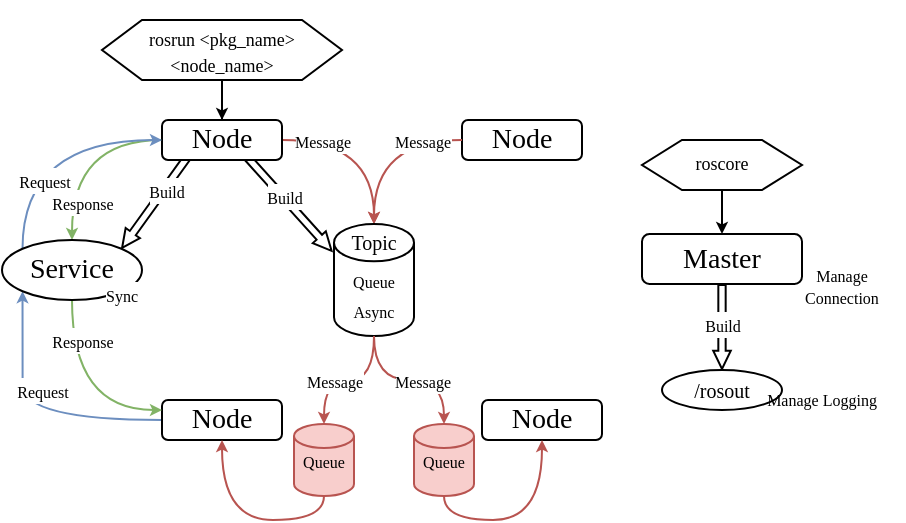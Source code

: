 <mxfile version="24.5.3" type="device">
  <diagram name="第 1 页" id="drcVxP9URwkXYzB3A1Lv">
    <mxGraphModel dx="691" dy="410" grid="1" gridSize="10" guides="1" tooltips="1" connect="1" arrows="1" fold="1" page="1" pageScale="1" pageWidth="850" pageHeight="1100" math="0" shadow="0">
      <root>
        <mxCell id="0" />
        <mxCell id="1" parent="0" />
        <mxCell id="J-Q9EXGfS85i2teZ6ycE-10" style="rounded=0;orthogonalLoop=1;jettySize=auto;html=1;entryX=-0.022;entryY=0.246;entryDx=0;entryDy=0;strokeColor=default;align=center;verticalAlign=middle;fontFamily=Helvetica;fontSize=11;fontColor=default;labelBackgroundColor=default;endArrow=classic;endFill=1;shape=flexArrow;width=3.667;endSize=2.72;endWidth=4.111;exitX=0.711;exitY=0.933;exitDx=0;exitDy=0;exitPerimeter=0;entryPerimeter=0;" edge="1" parent="1" target="J-Q9EXGfS85i2teZ6ycE-41" source="J-Q9EXGfS85i2teZ6ycE-1">
          <mxGeometry relative="1" as="geometry">
            <mxPoint x="306.63" y="80" as="sourcePoint" />
            <mxPoint x="252.67" y="124.32" as="targetPoint" />
          </mxGeometry>
        </mxCell>
        <mxCell id="J-Q9EXGfS85i2teZ6ycE-20" value="&lt;span style=&quot;font-family: &amp;quot;CaskaydiaCove Nerd Font&amp;quot;;&quot;&gt;&lt;font style=&quot;font-size: 8px;&quot;&gt;Build&lt;/font&gt;&lt;/span&gt;" style="edgeLabel;html=1;align=center;verticalAlign=middle;resizable=0;points=[];fontFamily=Helvetica;fontSize=11;fontColor=default;labelBackgroundColor=default;" vertex="1" connectable="0" parent="J-Q9EXGfS85i2teZ6ycE-10">
          <mxGeometry x="-0.104" y="3" relative="1" as="geometry">
            <mxPoint x="-3" as="offset" />
          </mxGeometry>
        </mxCell>
        <mxCell id="J-Q9EXGfS85i2teZ6ycE-9" style="rounded=0;orthogonalLoop=1;jettySize=auto;html=1;entryX=1;entryY=0;entryDx=0;entryDy=0;strokeColor=default;align=center;verticalAlign=middle;fontFamily=Helvetica;fontSize=11;fontColor=default;labelBackgroundColor=default;endArrow=classic;endFill=1;shape=flexArrow;width=3.667;endSize=2.72;endWidth=4.111;exitX=0.211;exitY=0.933;exitDx=0;exitDy=0;exitPerimeter=0;" edge="1" parent="1" source="J-Q9EXGfS85i2teZ6ycE-1" target="J-Q9EXGfS85i2teZ6ycE-8">
          <mxGeometry relative="1" as="geometry" />
        </mxCell>
        <mxCell id="J-Q9EXGfS85i2teZ6ycE-19" value="&lt;font style=&quot;font-size: 8px;&quot; face=&quot;CaskaydiaCove Nerd Font&quot;&gt;Build&lt;/font&gt;" style="edgeLabel;html=1;align=center;verticalAlign=middle;resizable=0;points=[];fontFamily=Helvetica;fontSize=11;fontColor=default;labelBackgroundColor=default;" vertex="1" connectable="0" parent="J-Q9EXGfS85i2teZ6ycE-9">
          <mxGeometry x="-0.314" relative="1" as="geometry">
            <mxPoint as="offset" />
          </mxGeometry>
        </mxCell>
        <mxCell id="J-Q9EXGfS85i2teZ6ycE-21" style="edgeStyle=orthogonalEdgeStyle;curved=1;rounded=0;orthogonalLoop=1;jettySize=auto;html=1;entryX=0.5;entryY=0;entryDx=0;entryDy=0;strokeColor=#82b366;align=center;verticalAlign=middle;fontFamily=Helvetica;fontSize=11;fontColor=default;labelBackgroundColor=default;startSize=6;endArrow=classic;endFill=1;endSize=3;fillColor=#d5e8d4;" edge="1" parent="1" source="J-Q9EXGfS85i2teZ6ycE-1" target="J-Q9EXGfS85i2teZ6ycE-8">
          <mxGeometry relative="1" as="geometry" />
        </mxCell>
        <mxCell id="J-Q9EXGfS85i2teZ6ycE-22" value="&lt;font face=&quot;CaskaydiaCove Nerd Font&quot; style=&quot;font-size: 8px;&quot;&gt;Response&lt;/font&gt;" style="edgeLabel;html=1;align=center;verticalAlign=middle;resizable=0;points=[];fontFamily=Helvetica;fontSize=11;fontColor=default;labelBackgroundColor=default;" vertex="1" connectable="0" parent="J-Q9EXGfS85i2teZ6ycE-21">
          <mxGeometry x="0.439" y="4" relative="1" as="geometry">
            <mxPoint x="1" y="7" as="offset" />
          </mxGeometry>
        </mxCell>
        <mxCell id="J-Q9EXGfS85i2teZ6ycE-26" style="edgeStyle=orthogonalEdgeStyle;curved=1;rounded=0;orthogonalLoop=1;jettySize=auto;html=1;strokeColor=#b85450;align=center;verticalAlign=middle;fontFamily=Helvetica;fontSize=11;fontColor=default;labelBackgroundColor=default;startSize=6;endArrow=classic;endFill=1;endSize=3;fillColor=#f8cecc;entryX=0.5;entryY=0;entryDx=0;entryDy=0;entryPerimeter=0;" edge="1" parent="1" source="J-Q9EXGfS85i2teZ6ycE-1" target="J-Q9EXGfS85i2teZ6ycE-41">
          <mxGeometry relative="1" as="geometry">
            <mxPoint x="270" y="100" as="targetPoint" />
          </mxGeometry>
        </mxCell>
        <mxCell id="J-Q9EXGfS85i2teZ6ycE-27" value="&lt;font face=&quot;CaskaydiaCove Nerd Font&quot; style=&quot;font-size: 8px;&quot;&gt;Message&lt;/font&gt;" style="edgeLabel;html=1;align=center;verticalAlign=middle;resizable=0;points=[];fontFamily=Helvetica;fontSize=11;fontColor=default;labelBackgroundColor=default;" vertex="1" connectable="0" parent="J-Q9EXGfS85i2teZ6ycE-26">
          <mxGeometry x="0.2" y="-10" relative="1" as="geometry">
            <mxPoint x="-16" y="-7" as="offset" />
          </mxGeometry>
        </mxCell>
        <mxCell id="J-Q9EXGfS85i2teZ6ycE-1" value="&lt;font face=&quot;CaskaydiaCove Nerd Font&quot; style=&quot;font-size: 14px;&quot;&gt;Node&lt;/font&gt;" style="rounded=1;whiteSpace=wrap;html=1;" vertex="1" parent="1">
          <mxGeometry x="170" y="60" width="60" height="20" as="geometry" />
        </mxCell>
        <mxCell id="J-Q9EXGfS85i2teZ6ycE-14" style="edgeStyle=orthogonalEdgeStyle;curved=1;rounded=0;orthogonalLoop=1;jettySize=auto;html=1;entryX=0;entryY=1;entryDx=0;entryDy=0;strokeColor=#6c8ebf;align=center;verticalAlign=middle;fontFamily=Helvetica;fontSize=11;fontColor=default;labelBackgroundColor=default;startSize=6;endArrow=classic;endFill=1;endSize=3;fillColor=#dae8fc;" edge="1" parent="1" source="J-Q9EXGfS85i2teZ6ycE-2" target="J-Q9EXGfS85i2teZ6ycE-8">
          <mxGeometry relative="1" as="geometry" />
        </mxCell>
        <mxCell id="J-Q9EXGfS85i2teZ6ycE-17" value="&lt;font style=&quot;font-size: 8px;&quot; face=&quot;CaskaydiaCove Nerd Font&quot;&gt;Request&lt;/font&gt;" style="edgeLabel;html=1;align=center;verticalAlign=middle;resizable=0;points=[];fontFamily=Helvetica;fontSize=11;fontColor=default;labelBackgroundColor=default;" vertex="1" connectable="0" parent="J-Q9EXGfS85i2teZ6ycE-14">
          <mxGeometry x="-0.204" y="-15" relative="1" as="geometry">
            <mxPoint x="-7" as="offset" />
          </mxGeometry>
        </mxCell>
        <mxCell id="J-Q9EXGfS85i2teZ6ycE-2" value="&lt;font face=&quot;CaskaydiaCove Nerd Font&quot; style=&quot;font-size: 14px;&quot;&gt;Node&lt;/font&gt;" style="rounded=1;whiteSpace=wrap;html=1;" vertex="1" parent="1">
          <mxGeometry x="170" y="200" width="60" height="20" as="geometry" />
        </mxCell>
        <mxCell id="J-Q9EXGfS85i2teZ6ycE-4" style="edgeStyle=orthogonalEdgeStyle;rounded=0;orthogonalLoop=1;jettySize=auto;html=1;entryX=0.5;entryY=0;entryDx=0;entryDy=0;curved=0;endArrow=classic;endFill=1;startSize=6;endSize=3;" edge="1" parent="1" source="J-Q9EXGfS85i2teZ6ycE-3" target="J-Q9EXGfS85i2teZ6ycE-1">
          <mxGeometry relative="1" as="geometry" />
        </mxCell>
        <mxCell id="J-Q9EXGfS85i2teZ6ycE-3" value="&lt;p style=&quot;line-height: 100%;&quot;&gt;&lt;font style=&quot;font-size: 9px;&quot; face=&quot;CaskaydiaCove Nerd Font&quot;&gt;rosrun &amp;lt;pkg_name&amp;gt; &amp;lt;node_name&amp;gt;&lt;/font&gt;&lt;/p&gt;" style="shape=hexagon;perimeter=hexagonPerimeter2;whiteSpace=wrap;html=1;fixedSize=1;rounded=0;shadow=0;" vertex="1" parent="1">
          <mxGeometry x="140" y="10" width="120" height="30" as="geometry" />
        </mxCell>
        <mxCell id="J-Q9EXGfS85i2teZ6ycE-16" style="edgeStyle=orthogonalEdgeStyle;curved=1;rounded=0;orthogonalLoop=1;jettySize=auto;html=1;entryX=0;entryY=0.5;entryDx=0;entryDy=0;strokeColor=#6c8ebf;align=center;verticalAlign=middle;fontFamily=Helvetica;fontSize=11;fontColor=default;labelBackgroundColor=default;startSize=6;endArrow=classic;endFill=1;endSize=3;exitX=0;exitY=0;exitDx=0;exitDy=0;fillColor=#dae8fc;" edge="1" parent="1" source="J-Q9EXGfS85i2teZ6ycE-8" target="J-Q9EXGfS85i2teZ6ycE-1">
          <mxGeometry relative="1" as="geometry">
            <Array as="points">
              <mxPoint x="100" y="70" />
            </Array>
          </mxGeometry>
        </mxCell>
        <mxCell id="J-Q9EXGfS85i2teZ6ycE-18" value="&lt;span style=&quot;font-family: &amp;quot;CaskaydiaCove Nerd Font&amp;quot;;&quot;&gt;&lt;font style=&quot;font-size: 8px;&quot;&gt;Request&lt;/font&gt;&lt;/span&gt;" style="edgeLabel;html=1;align=center;verticalAlign=middle;resizable=0;points=[];fontFamily=Helvetica;fontSize=11;fontColor=default;labelBackgroundColor=default;" vertex="1" connectable="0" parent="J-Q9EXGfS85i2teZ6ycE-16">
          <mxGeometry x="-0.505" y="-6" relative="1" as="geometry">
            <mxPoint x="4" y="-4" as="offset" />
          </mxGeometry>
        </mxCell>
        <mxCell id="J-Q9EXGfS85i2teZ6ycE-24" style="edgeStyle=orthogonalEdgeStyle;curved=1;rounded=0;orthogonalLoop=1;jettySize=auto;html=1;entryX=0;entryY=0.25;entryDx=0;entryDy=0;strokeColor=#82b366;align=center;verticalAlign=middle;fontFamily=Helvetica;fontSize=11;fontColor=default;labelBackgroundColor=default;startSize=6;endArrow=classic;endFill=1;endSize=3;exitX=0.5;exitY=1;exitDx=0;exitDy=0;fillColor=#d5e8d4;" edge="1" parent="1" source="J-Q9EXGfS85i2teZ6ycE-8" target="J-Q9EXGfS85i2teZ6ycE-2">
          <mxGeometry relative="1" as="geometry" />
        </mxCell>
        <mxCell id="J-Q9EXGfS85i2teZ6ycE-8" value="&lt;span style=&quot;font-family: &amp;quot;CaskaydiaCove Nerd Font&amp;quot;; font-size: 14px;&quot;&gt;Service&lt;/span&gt;" style="ellipse;whiteSpace=wrap;html=1;fontFamily=Helvetica;fontSize=11;fontColor=default;labelBackgroundColor=none;" vertex="1" parent="1">
          <mxGeometry x="90" y="120" width="70" height="30" as="geometry" />
        </mxCell>
        <mxCell id="J-Q9EXGfS85i2teZ6ycE-25" value="&lt;font face=&quot;CaskaydiaCove Nerd Font&quot; style=&quot;font-size: 8px;&quot;&gt;Response&lt;/font&gt;" style="edgeLabel;html=1;align=center;verticalAlign=middle;resizable=0;points=[];fontFamily=Helvetica;fontSize=11;fontColor=default;labelBackgroundColor=default;" vertex="1" connectable="0" parent="1">
          <mxGeometry x="130" y="170.003" as="geometry" />
        </mxCell>
        <mxCell id="J-Q9EXGfS85i2teZ6ycE-32" value="&lt;font face=&quot;CaskaydiaCove Nerd Font&quot; style=&quot;font-size: 14px;&quot;&gt;Node&lt;/font&gt;" style="rounded=1;whiteSpace=wrap;html=1;" vertex="1" parent="1">
          <mxGeometry x="320" y="60" width="60" height="20" as="geometry" />
        </mxCell>
        <mxCell id="J-Q9EXGfS85i2teZ6ycE-33" style="edgeStyle=orthogonalEdgeStyle;curved=1;rounded=0;orthogonalLoop=1;jettySize=auto;html=1;strokeColor=#b85450;align=center;verticalAlign=middle;fontFamily=Helvetica;fontSize=11;fontColor=default;labelBackgroundColor=default;startSize=6;endArrow=classic;endFill=1;endSize=3;fillColor=#f8cecc;exitX=0;exitY=0.5;exitDx=0;exitDy=0;entryX=0.5;entryY=0;entryDx=0;entryDy=0;entryPerimeter=0;" edge="1" parent="1" source="J-Q9EXGfS85i2teZ6ycE-32" target="J-Q9EXGfS85i2teZ6ycE-41">
          <mxGeometry relative="1" as="geometry">
            <mxPoint x="310" y="70" as="sourcePoint" />
            <mxPoint x="280" y="100" as="targetPoint" />
          </mxGeometry>
        </mxCell>
        <mxCell id="J-Q9EXGfS85i2teZ6ycE-34" value="&lt;font face=&quot;CaskaydiaCove Nerd Font&quot; style=&quot;font-size: 8px;&quot;&gt;Message&lt;/font&gt;" style="edgeLabel;html=1;align=center;verticalAlign=middle;resizable=0;points=[];fontFamily=Helvetica;fontSize=11;fontColor=default;labelBackgroundColor=default;" vertex="1" connectable="0" parent="J-Q9EXGfS85i2teZ6ycE-33">
          <mxGeometry x="0.2" y="-10" relative="1" as="geometry">
            <mxPoint x="34" y="-8" as="offset" />
          </mxGeometry>
        </mxCell>
        <mxCell id="J-Q9EXGfS85i2teZ6ycE-35" value="&lt;font face=&quot;CaskaydiaCove Nerd Font&quot; style=&quot;font-size: 14px;&quot;&gt;Node&lt;/font&gt;" style="rounded=1;whiteSpace=wrap;html=1;" vertex="1" parent="1">
          <mxGeometry x="330" y="200" width="60" height="20" as="geometry" />
        </mxCell>
        <mxCell id="J-Q9EXGfS85i2teZ6ycE-36" style="edgeStyle=orthogonalEdgeStyle;curved=1;rounded=0;orthogonalLoop=1;jettySize=auto;html=1;strokeColor=#b85450;align=center;verticalAlign=middle;fontFamily=Helvetica;fontSize=11;fontColor=default;labelBackgroundColor=default;startSize=3;endArrow=none;endFill=0;endSize=3;fillColor=#f8cecc;startArrow=classic;startFill=1;exitX=0.5;exitY=0;exitDx=0;exitDy=0;entryX=0.5;entryY=1;entryDx=0;entryDy=0;entryPerimeter=0;exitPerimeter=0;" edge="1" parent="1" source="J-Q9EXGfS85i2teZ6ycE-47" target="J-Q9EXGfS85i2teZ6ycE-41">
          <mxGeometry relative="1" as="geometry">
            <mxPoint x="240" y="220" as="sourcePoint" />
            <mxPoint x="280" y="180" as="targetPoint" />
          </mxGeometry>
        </mxCell>
        <mxCell id="J-Q9EXGfS85i2teZ6ycE-37" value="&lt;font face=&quot;CaskaydiaCove Nerd Font&quot; style=&quot;font-size: 8px;&quot;&gt;Message&lt;/font&gt;" style="edgeLabel;html=1;align=center;verticalAlign=middle;resizable=0;points=[];fontFamily=Helvetica;fontSize=11;fontColor=default;labelBackgroundColor=default;" vertex="1" connectable="0" parent="1">
          <mxGeometry x="300" y="190" as="geometry" />
        </mxCell>
        <mxCell id="J-Q9EXGfS85i2teZ6ycE-39" value="&lt;font style=&quot;font-size: 8px;&quot; face=&quot;CaskaydiaCove Nerd Font&quot;&gt;Sync&lt;/font&gt;" style="text;html=1;align=center;verticalAlign=middle;whiteSpace=wrap;rounded=0;fontFamily=Helvetica;fontSize=11;fontColor=default;labelBackgroundColor=default;" vertex="1" parent="1">
          <mxGeometry x="140" y="142" width="20" height="10" as="geometry" />
        </mxCell>
        <mxCell id="J-Q9EXGfS85i2teZ6ycE-46" value="" style="group" vertex="1" connectable="0" parent="1">
          <mxGeometry x="256" y="112" width="40" height="56" as="geometry" />
        </mxCell>
        <mxCell id="J-Q9EXGfS85i2teZ6ycE-41" value="&lt;font face=&quot;CaskaydiaCove Nerd Font&quot; style=&quot;font-size: 8px;&quot;&gt;Queue&lt;/font&gt;" style="strokeWidth=1;html=1;shape=mxgraph.flowchart.database;whiteSpace=wrap;fontFamily=Helvetica;fontSize=11;fontColor=default;labelBackgroundColor=default;" vertex="1" parent="J-Q9EXGfS85i2teZ6ycE-46">
          <mxGeometry width="40" height="56" as="geometry" />
        </mxCell>
        <mxCell id="J-Q9EXGfS85i2teZ6ycE-45" value="&lt;span style=&quot;font-family: &amp;quot;CaskaydiaCove Nerd Font&amp;quot;;&quot;&gt;&lt;font style=&quot;font-size: 10px;&quot;&gt;Topic&lt;/font&gt;&lt;/span&gt;" style="text;html=1;align=center;verticalAlign=middle;whiteSpace=wrap;rounded=0;fontFamily=Helvetica;fontSize=11;fontColor=default;labelBackgroundColor=none;" vertex="1" parent="J-Q9EXGfS85i2teZ6ycE-46">
          <mxGeometry x="10" y="4" width="20" height="10" as="geometry" />
        </mxCell>
        <mxCell id="J-Q9EXGfS85i2teZ6ycE-38" value="&lt;font style=&quot;font-size: 8px;&quot; face=&quot;CaskaydiaCove Nerd Font&quot;&gt;Async&lt;/font&gt;" style="text;html=1;align=center;verticalAlign=middle;whiteSpace=wrap;rounded=0;fontFamily=Helvetica;fontSize=11;fontColor=default;labelBackgroundColor=default;" vertex="1" parent="J-Q9EXGfS85i2teZ6ycE-46">
          <mxGeometry x="10" y="38" width="20" height="10" as="geometry" />
        </mxCell>
        <mxCell id="J-Q9EXGfS85i2teZ6ycE-48" style="edgeStyle=orthogonalEdgeStyle;curved=1;rounded=0;orthogonalLoop=1;jettySize=auto;html=1;entryX=0.5;entryY=1;entryDx=0;entryDy=0;strokeColor=#b85450;align=center;verticalAlign=middle;fontFamily=Helvetica;fontSize=11;fontColor=default;labelBackgroundColor=default;startSize=6;endArrow=classic;endFill=1;endSize=3;fillColor=#f8cecc;" edge="1" parent="1" source="J-Q9EXGfS85i2teZ6ycE-47" target="J-Q9EXGfS85i2teZ6ycE-35">
          <mxGeometry relative="1" as="geometry">
            <Array as="points">
              <mxPoint x="311" y="260" />
              <mxPoint x="360" y="260" />
            </Array>
          </mxGeometry>
        </mxCell>
        <mxCell id="J-Q9EXGfS85i2teZ6ycE-47" value="&lt;font style=&quot;font-size: 8px;&quot; face=&quot;CaskaydiaCove Nerd Font&quot;&gt;Queue&lt;/font&gt;" style="strokeWidth=1;html=1;shape=mxgraph.flowchart.database;whiteSpace=wrap;fontFamily=Helvetica;fontSize=11;labelBackgroundColor=none;fillColor=#f8cecc;strokeColor=#b85450;" vertex="1" parent="1">
          <mxGeometry x="296" y="212" width="30" height="36" as="geometry" />
        </mxCell>
        <mxCell id="J-Q9EXGfS85i2teZ6ycE-50" style="edgeStyle=orthogonalEdgeStyle;curved=1;rounded=0;orthogonalLoop=1;jettySize=auto;html=1;strokeColor=#b85450;align=center;verticalAlign=middle;fontFamily=Helvetica;fontSize=11;fontColor=default;labelBackgroundColor=default;startSize=3;endArrow=none;endFill=0;endSize=3;fillColor=#f8cecc;startArrow=classic;startFill=1;exitX=0.5;exitY=0;exitDx=0;exitDy=0;entryX=0.5;entryY=1;entryDx=0;entryDy=0;entryPerimeter=0;exitPerimeter=0;" edge="1" parent="1" source="J-Q9EXGfS85i2teZ6ycE-53" target="J-Q9EXGfS85i2teZ6ycE-41">
          <mxGeometry relative="1" as="geometry">
            <mxPoint x="180" y="220" as="sourcePoint" />
            <mxPoint x="216" y="168" as="targetPoint" />
          </mxGeometry>
        </mxCell>
        <mxCell id="J-Q9EXGfS85i2teZ6ycE-51" value="&lt;font face=&quot;CaskaydiaCove Nerd Font&quot; style=&quot;font-size: 8px;&quot;&gt;Message&lt;/font&gt;" style="edgeLabel;html=1;align=center;verticalAlign=middle;resizable=0;points=[];fontFamily=Helvetica;fontSize=11;fontColor=default;labelBackgroundColor=default;" vertex="1" connectable="0" parent="1">
          <mxGeometry x="256" y="190" as="geometry" />
        </mxCell>
        <mxCell id="J-Q9EXGfS85i2teZ6ycE-52" style="edgeStyle=orthogonalEdgeStyle;curved=1;rounded=0;orthogonalLoop=1;jettySize=auto;html=1;entryX=0.5;entryY=1;entryDx=0;entryDy=0;strokeColor=#b85450;align=center;verticalAlign=middle;fontFamily=Helvetica;fontSize=11;fontColor=default;labelBackgroundColor=default;startSize=6;endArrow=classic;endFill=1;endSize=3;fillColor=#f8cecc;" edge="1" parent="1" source="J-Q9EXGfS85i2teZ6ycE-53" target="J-Q9EXGfS85i2teZ6ycE-2">
          <mxGeometry relative="1" as="geometry">
            <mxPoint x="310" y="210" as="targetPoint" />
            <Array as="points">
              <mxPoint x="251" y="260" />
              <mxPoint x="200" y="260" />
            </Array>
          </mxGeometry>
        </mxCell>
        <mxCell id="J-Q9EXGfS85i2teZ6ycE-53" value="&lt;font style=&quot;font-size: 8px;&quot; face=&quot;CaskaydiaCove Nerd Font&quot;&gt;Queue&lt;/font&gt;" style="strokeWidth=1;html=1;shape=mxgraph.flowchart.database;whiteSpace=wrap;fontFamily=Helvetica;fontSize=11;labelBackgroundColor=none;fillColor=#f8cecc;strokeColor=#b85450;" vertex="1" parent="1">
          <mxGeometry x="236" y="212" width="30" height="36" as="geometry" />
        </mxCell>
        <mxCell id="J-Q9EXGfS85i2teZ6ycE-54" value="&lt;font face=&quot;CaskaydiaCove Nerd Font&quot; style=&quot;font-size: 14px;&quot;&gt;Master&lt;/font&gt;" style="rounded=1;whiteSpace=wrap;html=1;" vertex="1" parent="1">
          <mxGeometry x="410" y="117" width="80" height="25" as="geometry" />
        </mxCell>
        <mxCell id="J-Q9EXGfS85i2teZ6ycE-57" style="edgeStyle=orthogonalEdgeStyle;curved=0;rounded=0;orthogonalLoop=1;jettySize=auto;html=1;entryX=0.5;entryY=0;entryDx=0;entryDy=0;strokeColor=default;align=center;verticalAlign=middle;fontFamily=Helvetica;fontSize=11;fontColor=default;labelBackgroundColor=default;startSize=6;endArrow=classic;endFill=1;endSize=3;" edge="1" parent="1" source="J-Q9EXGfS85i2teZ6ycE-55" target="J-Q9EXGfS85i2teZ6ycE-54">
          <mxGeometry relative="1" as="geometry" />
        </mxCell>
        <mxCell id="J-Q9EXGfS85i2teZ6ycE-55" value="&lt;p style=&quot;line-height: 100%;&quot;&gt;&lt;font style=&quot;font-size: 9px;&quot; face=&quot;CaskaydiaCove Nerd Font&quot;&gt;roscore&lt;/font&gt;&lt;/p&gt;" style="shape=hexagon;perimeter=hexagonPerimeter2;whiteSpace=wrap;html=1;fixedSize=1;spacing=0;verticalAlign=middle;spacingTop=-3;" vertex="1" parent="1">
          <mxGeometry x="410" y="70" width="80" height="25" as="geometry" />
        </mxCell>
        <mxCell id="J-Q9EXGfS85i2teZ6ycE-58" value="&lt;p style=&quot;line-height: 80%;&quot;&gt;&lt;font face=&quot;CaskaydiaCove Nerd Font&quot;&gt;&lt;span style=&quot;font-size: 8px;&quot;&gt;Manage Connection&lt;/span&gt;&lt;/font&gt;&lt;/p&gt;" style="text;html=1;align=center;verticalAlign=middle;whiteSpace=wrap;rounded=0;fontFamily=Helvetica;fontSize=11;fontColor=default;labelBackgroundColor=none;shadow=0;spacing=0;" vertex="1" parent="1">
          <mxGeometry x="480" y="133" width="60" height="20" as="geometry" />
        </mxCell>
        <mxCell id="J-Q9EXGfS85i2teZ6ycE-59" style="rounded=0;orthogonalLoop=1;jettySize=auto;html=1;strokeColor=default;align=center;verticalAlign=middle;fontFamily=Helvetica;fontSize=11;fontColor=default;labelBackgroundColor=default;endArrow=classic;endFill=1;shape=flexArrow;width=3.667;endSize=2.72;endWidth=4.111;" edge="1" parent="1" source="J-Q9EXGfS85i2teZ6ycE-54">
          <mxGeometry relative="1" as="geometry">
            <mxPoint x="429" y="158" as="sourcePoint" />
            <mxPoint x="450" y="185" as="targetPoint" />
          </mxGeometry>
        </mxCell>
        <mxCell id="J-Q9EXGfS85i2teZ6ycE-60" value="&lt;span style=&quot;font-family: &amp;quot;CaskaydiaCove Nerd Font&amp;quot;;&quot;&gt;&lt;font style=&quot;font-size: 8px;&quot;&gt;Build&lt;/font&gt;&lt;/span&gt;" style="edgeLabel;html=1;align=center;verticalAlign=middle;resizable=0;points=[];fontFamily=Helvetica;fontSize=11;fontColor=default;labelBackgroundColor=default;" vertex="1" connectable="0" parent="J-Q9EXGfS85i2teZ6ycE-59">
          <mxGeometry x="-0.104" y="3" relative="1" as="geometry">
            <mxPoint x="-3" as="offset" />
          </mxGeometry>
        </mxCell>
        <mxCell id="J-Q9EXGfS85i2teZ6ycE-61" value="&lt;span style=&quot;font-family: &amp;quot;CaskaydiaCove Nerd Font&amp;quot;;&quot;&gt;&lt;font style=&quot;font-size: 10px;&quot;&gt;/rosout&lt;/font&gt;&lt;/span&gt;" style="ellipse;whiteSpace=wrap;html=1;fontFamily=Helvetica;fontSize=11;fontColor=default;labelBackgroundColor=none;" vertex="1" parent="1">
          <mxGeometry x="420" y="185" width="60" height="20" as="geometry" />
        </mxCell>
        <mxCell id="J-Q9EXGfS85i2teZ6ycE-62" value="&lt;p style=&quot;line-height: 80%;&quot;&gt;&lt;font face=&quot;CaskaydiaCove Nerd Font&quot;&gt;&lt;span style=&quot;font-size: 8px;&quot;&gt;Manage Logging&lt;/span&gt;&lt;/font&gt;&lt;/p&gt;" style="text;html=1;align=center;verticalAlign=middle;whiteSpace=wrap;rounded=0;fontFamily=Helvetica;fontSize=11;fontColor=default;labelBackgroundColor=none;shadow=0;spacing=0;" vertex="1" parent="1">
          <mxGeometry x="470" y="190" width="60" height="20" as="geometry" />
        </mxCell>
      </root>
    </mxGraphModel>
  </diagram>
</mxfile>
